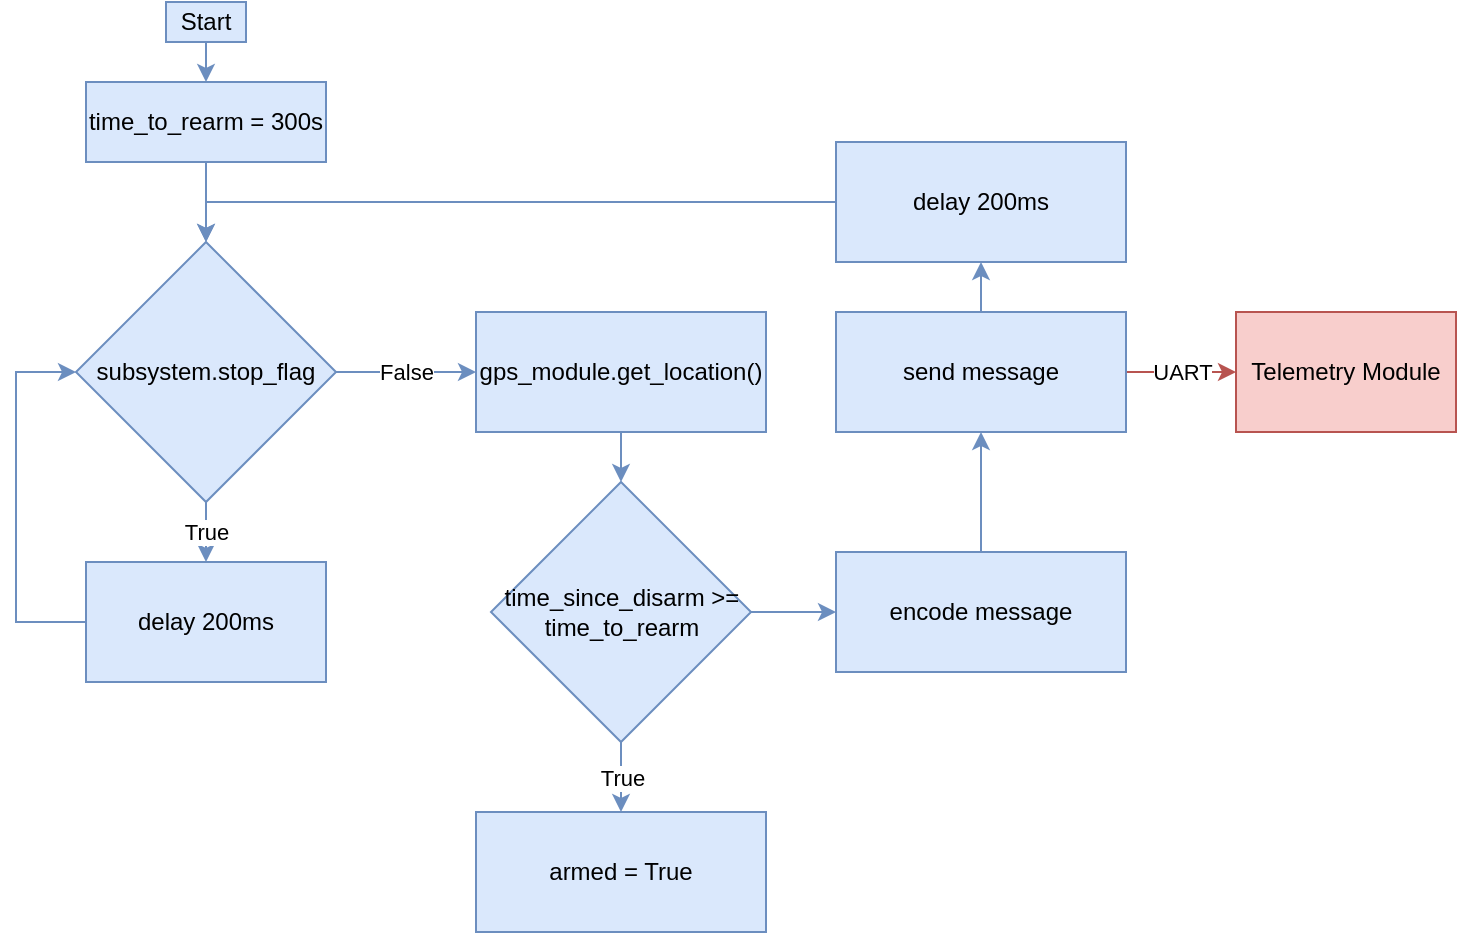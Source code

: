 <mxfile version="12.3.7" type="device" pages="1"><diagram name="Page-1" id="52a04d89-c75d-2922-d76d-85b35f80e030"><mxGraphModel dx="910" dy="772" grid="1" gridSize="10" guides="1" tooltips="1" connect="1" arrows="1" fold="1" page="1" pageScale="1" pageWidth="1100" pageHeight="850" background="#ffffff" math="0" shadow="0"><root><mxCell id="0"/><mxCell id="1" parent="0"/><mxCell id="4UM-C3I129CIHvEj6RaM-1" value="True" style="edgeStyle=orthogonalEdgeStyle;rounded=0;orthogonalLoop=1;jettySize=auto;html=1;fillColor=#dae8fc;strokeColor=#6c8ebf;" edge="1" parent="1" source="4UM-C3I129CIHvEj6RaM-3" target="4UM-C3I129CIHvEj6RaM-8"><mxGeometry relative="1" as="geometry"/></mxCell><mxCell id="4UM-C3I129CIHvEj6RaM-2" value="False" style="edgeStyle=orthogonalEdgeStyle;rounded=0;orthogonalLoop=1;jettySize=auto;html=1;fillColor=#dae8fc;strokeColor=#6c8ebf;entryX=0;entryY=0.5;entryDx=0;entryDy=0;" edge="1" parent="1" source="4UM-C3I129CIHvEj6RaM-3" target="4UM-C3I129CIHvEj6RaM-10"><mxGeometry relative="1" as="geometry"><mxPoint x="610" y="295" as="targetPoint"/></mxGeometry></mxCell><mxCell id="4UM-C3I129CIHvEj6RaM-3" value="subsystem.stop_flag" style="rhombus;whiteSpace=wrap;html=1;fillColor=#dae8fc;strokeColor=#6c8ebf;" vertex="1" parent="1"><mxGeometry x="400" y="230" width="130" height="130" as="geometry"/></mxCell><mxCell id="4UM-C3I129CIHvEj6RaM-7" value="" style="edgeStyle=orthogonalEdgeStyle;rounded=0;orthogonalLoop=1;jettySize=auto;html=1;entryX=0;entryY=0.5;entryDx=0;entryDy=0;fillColor=#dae8fc;strokeColor=#6c8ebf;" edge="1" parent="1" source="4UM-C3I129CIHvEj6RaM-8" target="4UM-C3I129CIHvEj6RaM-3"><mxGeometry relative="1" as="geometry"><mxPoint x="325" y="440" as="targetPoint"/><Array as="points"><mxPoint x="370" y="420"/><mxPoint x="370" y="295"/></Array></mxGeometry></mxCell><mxCell id="4UM-C3I129CIHvEj6RaM-8" value="delay 200ms" style="rounded=0;whiteSpace=wrap;html=1;fillColor=#dae8fc;strokeColor=#6c8ebf;" vertex="1" parent="1"><mxGeometry x="405" y="390" width="120" height="60" as="geometry"/></mxCell><mxCell id="4UM-C3I129CIHvEj6RaM-20" value="" style="edgeStyle=orthogonalEdgeStyle;rounded=0;orthogonalLoop=1;jettySize=auto;html=1;fillColor=#dae8fc;strokeColor=#6c8ebf;" edge="1" parent="1" source="4UM-C3I129CIHvEj6RaM-10" target="4UM-C3I129CIHvEj6RaM-19"><mxGeometry relative="1" as="geometry"/></mxCell><mxCell id="4UM-C3I129CIHvEj6RaM-10" value="gps_module.get_location()" style="rounded=0;whiteSpace=wrap;html=1;fillColor=#dae8fc;strokeColor=#6c8ebf;" vertex="1" parent="1"><mxGeometry x="600" y="265" width="145" height="60" as="geometry"/></mxCell><mxCell id="4UM-C3I129CIHvEj6RaM-14" value="Start" style="text;html=1;strokeColor=#6c8ebf;fillColor=#dae8fc;align=center;verticalAlign=middle;whiteSpace=wrap;rounded=0;" vertex="1" parent="1"><mxGeometry x="445" y="110" width="40" height="20" as="geometry"/></mxCell><mxCell id="4UM-C3I129CIHvEj6RaM-25" value="True" style="edgeStyle=orthogonalEdgeStyle;rounded=0;orthogonalLoop=1;jettySize=auto;html=1;fillColor=#dae8fc;strokeColor=#6c8ebf;" edge="1" parent="1" source="4UM-C3I129CIHvEj6RaM-19" target="4UM-C3I129CIHvEj6RaM-23"><mxGeometry relative="1" as="geometry"/></mxCell><mxCell id="4UM-C3I129CIHvEj6RaM-31" value="" style="edgeStyle=orthogonalEdgeStyle;rounded=0;orthogonalLoop=1;jettySize=auto;html=1;fillColor=#dae8fc;strokeColor=#6c8ebf;" edge="1" parent="1" source="4UM-C3I129CIHvEj6RaM-19" target="4UM-C3I129CIHvEj6RaM-30"><mxGeometry relative="1" as="geometry"/></mxCell><mxCell id="4UM-C3I129CIHvEj6RaM-19" value="time_since_disarm &amp;gt;= time_to_rearm" style="rhombus;whiteSpace=wrap;html=1;fillColor=#dae8fc;strokeColor=#6c8ebf;" vertex="1" parent="1"><mxGeometry x="607.5" y="350" width="130" height="130" as="geometry"/></mxCell><mxCell id="4UM-C3I129CIHvEj6RaM-23" value="armed = True" style="rounded=0;whiteSpace=wrap;html=1;fillColor=#dae8fc;strokeColor=#6c8ebf;" vertex="1" parent="1"><mxGeometry x="600" y="515" width="145" height="60" as="geometry"/></mxCell><mxCell id="4UM-C3I129CIHvEj6RaM-33" value="" style="edgeStyle=orthogonalEdgeStyle;rounded=0;orthogonalLoop=1;jettySize=auto;html=1;fillColor=#dae8fc;strokeColor=#6c8ebf;" edge="1" parent="1" source="4UM-C3I129CIHvEj6RaM-30" target="4UM-C3I129CIHvEj6RaM-32"><mxGeometry relative="1" as="geometry"/></mxCell><mxCell id="4UM-C3I129CIHvEj6RaM-30" value="encode message" style="rounded=0;whiteSpace=wrap;html=1;fillColor=#dae8fc;strokeColor=#6c8ebf;" vertex="1" parent="1"><mxGeometry x="780" y="385" width="145" height="60" as="geometry"/></mxCell><mxCell id="4UM-C3I129CIHvEj6RaM-35" value="" style="edgeStyle=orthogonalEdgeStyle;rounded=0;orthogonalLoop=1;jettySize=auto;html=1;fillColor=#dae8fc;strokeColor=#6c8ebf;" edge="1" parent="1" source="4UM-C3I129CIHvEj6RaM-32" target="4UM-C3I129CIHvEj6RaM-34"><mxGeometry relative="1" as="geometry"/></mxCell><mxCell id="4UM-C3I129CIHvEj6RaM-39" value="UART" style="edgeStyle=orthogonalEdgeStyle;rounded=0;orthogonalLoop=1;jettySize=auto;html=1;fillColor=#f8cecc;strokeColor=#b85450;" edge="1" parent="1" source="4UM-C3I129CIHvEj6RaM-32" target="4UM-C3I129CIHvEj6RaM-38"><mxGeometry relative="1" as="geometry"/></mxCell><mxCell id="4UM-C3I129CIHvEj6RaM-32" value="send message" style="rounded=0;whiteSpace=wrap;html=1;fillColor=#dae8fc;strokeColor=#6c8ebf;" vertex="1" parent="1"><mxGeometry x="780" y="265" width="145" height="60" as="geometry"/></mxCell><mxCell id="4UM-C3I129CIHvEj6RaM-38" value="Telemetry Module" style="rounded=0;whiteSpace=wrap;html=1;fillColor=#f8cecc;strokeColor=#b85450;" vertex="1" parent="1"><mxGeometry x="980" y="265" width="110" height="60" as="geometry"/></mxCell><mxCell id="4UM-C3I129CIHvEj6RaM-37" value="" style="edgeStyle=orthogonalEdgeStyle;rounded=0;orthogonalLoop=1;jettySize=auto;html=1;entryX=0.5;entryY=0;entryDx=0;entryDy=0;fillColor=#dae8fc;strokeColor=#6c8ebf;" edge="1" parent="1" source="4UM-C3I129CIHvEj6RaM-34" target="4UM-C3I129CIHvEj6RaM-3"><mxGeometry relative="1" as="geometry"><mxPoint x="700" y="210" as="targetPoint"/></mxGeometry></mxCell><mxCell id="4UM-C3I129CIHvEj6RaM-34" value="delay 200ms" style="rounded=0;whiteSpace=wrap;html=1;fillColor=#dae8fc;strokeColor=#6c8ebf;" vertex="1" parent="1"><mxGeometry x="780" y="180" width="145" height="60" as="geometry"/></mxCell><mxCell id="4UM-C3I129CIHvEj6RaM-42" value="" style="edgeStyle=orthogonalEdgeStyle;rounded=0;orthogonalLoop=1;jettySize=auto;html=1;fillColor=#dae8fc;strokeColor=#6c8ebf;" edge="1" parent="1" source="4UM-C3I129CIHvEj6RaM-41" target="4UM-C3I129CIHvEj6RaM-3"><mxGeometry relative="1" as="geometry"/></mxCell><mxCell id="4UM-C3I129CIHvEj6RaM-41" value="time_to_rearm = 300s" style="rounded=0;whiteSpace=wrap;html=1;fillColor=#dae8fc;strokeColor=#6c8ebf;" vertex="1" parent="1"><mxGeometry x="405" y="150" width="120" height="40" as="geometry"/></mxCell><mxCell id="4UM-C3I129CIHvEj6RaM-45" value="" style="edgeStyle=orthogonalEdgeStyle;rounded=0;orthogonalLoop=1;jettySize=auto;html=1;exitX=0.5;exitY=1;exitDx=0;exitDy=0;fillColor=#dae8fc;strokeColor=#6c8ebf;" edge="1" parent="1" source="4UM-C3I129CIHvEj6RaM-14"><mxGeometry relative="1" as="geometry"><mxPoint x="475" y="200" as="sourcePoint"/><mxPoint x="465" y="150" as="targetPoint"/></mxGeometry></mxCell></root></mxGraphModel></diagram></mxfile>